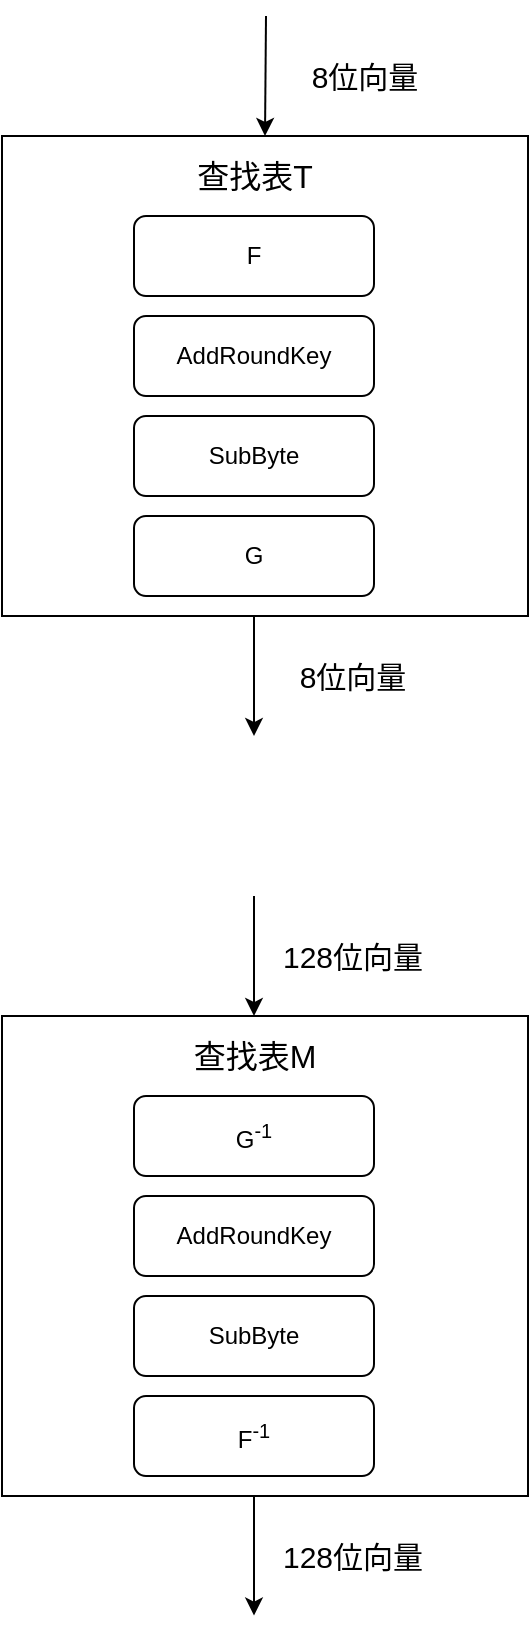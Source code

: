 <mxfile version="10.7.3" type="github"><diagram id="FwjGlOeJB6JE2S8kErnl" name="Page-1"><mxGraphModel dx="1010" dy="620" grid="0" gridSize="10" guides="1" tooltips="1" connect="1" arrows="1" fold="1" page="1" pageScale="1" pageWidth="827" pageHeight="1169" math="0" shadow="0"><root><mxCell id="0"/><mxCell id="1" parent="0"/><mxCell id="KBeKUONjJF3UMGt_Qwcg-1" value="" style="rounded=0;whiteSpace=wrap;html=1;" vertex="1" parent="1"><mxGeometry x="287" y="130" width="263" height="240" as="geometry"/></mxCell><mxCell id="KBeKUONjJF3UMGt_Qwcg-2" value="AddRoundKey" style="rounded=1;whiteSpace=wrap;html=1;" vertex="1" parent="1"><mxGeometry x="353" y="220" width="120" height="40" as="geometry"/></mxCell><mxCell id="KBeKUONjJF3UMGt_Qwcg-4" value="SubByte" style="rounded=1;whiteSpace=wrap;html=1;" vertex="1" parent="1"><mxGeometry x="353" y="270" width="120" height="40" as="geometry"/></mxCell><mxCell id="KBeKUONjJF3UMGt_Qwcg-5" value="&lt;font style=&quot;font-size: 16px&quot;&gt;查找表T&lt;/font&gt;" style="text;html=1;strokeColor=none;fillColor=none;align=center;verticalAlign=middle;whiteSpace=wrap;rounded=0;" vertex="1" parent="1"><mxGeometry x="380" y="140" width="67" height="20" as="geometry"/></mxCell><mxCell id="KBeKUONjJF3UMGt_Qwcg-6" value="F" style="rounded=1;whiteSpace=wrap;html=1;" vertex="1" parent="1"><mxGeometry x="353" y="170" width="120" height="40" as="geometry"/></mxCell><mxCell id="KBeKUONjJF3UMGt_Qwcg-7" value="G" style="rounded=1;whiteSpace=wrap;html=1;" vertex="1" parent="1"><mxGeometry x="353" y="320" width="120" height="40" as="geometry"/></mxCell><mxCell id="KBeKUONjJF3UMGt_Qwcg-9" value="" style="rounded=0;whiteSpace=wrap;html=1;" vertex="1" parent="1"><mxGeometry x="287" y="570" width="263" height="240" as="geometry"/></mxCell><mxCell id="KBeKUONjJF3UMGt_Qwcg-10" value="AddRoundKey" style="rounded=1;whiteSpace=wrap;html=1;" vertex="1" parent="1"><mxGeometry x="353" y="660" width="120" height="40" as="geometry"/></mxCell><mxCell id="KBeKUONjJF3UMGt_Qwcg-11" value="SubByte" style="rounded=1;whiteSpace=wrap;html=1;" vertex="1" parent="1"><mxGeometry x="353" y="710" width="120" height="40" as="geometry"/></mxCell><mxCell id="KBeKUONjJF3UMGt_Qwcg-12" value="&lt;font style=&quot;font-size: 16px&quot;&gt;查找表M&lt;/font&gt;" style="text;html=1;strokeColor=none;fillColor=none;align=center;verticalAlign=middle;whiteSpace=wrap;rounded=0;" vertex="1" parent="1"><mxGeometry x="379.5" y="580" width="67" height="20" as="geometry"/></mxCell><mxCell id="KBeKUONjJF3UMGt_Qwcg-13" value="G&lt;sup&gt;-1&lt;/sup&gt;" style="rounded=1;whiteSpace=wrap;html=1;" vertex="1" parent="1"><mxGeometry x="353" y="610" width="120" height="40" as="geometry"/></mxCell><mxCell id="KBeKUONjJF3UMGt_Qwcg-14" value="F&lt;sup&gt;-1&lt;/sup&gt;" style="rounded=1;whiteSpace=wrap;html=1;" vertex="1" parent="1"><mxGeometry x="353" y="760" width="120" height="40" as="geometry"/></mxCell><mxCell id="KBeKUONjJF3UMGt_Qwcg-15" value="" style="endArrow=classic;html=1;entryX=0.5;entryY=0;entryDx=0;entryDy=0;" edge="1" parent="1" target="KBeKUONjJF3UMGt_Qwcg-1"><mxGeometry width="50" height="50" relative="1" as="geometry"><mxPoint x="419" y="70" as="sourcePoint"/><mxPoint x="430" y="10" as="targetPoint"/></mxGeometry></mxCell><mxCell id="KBeKUONjJF3UMGt_Qwcg-16" value="&lt;font style=&quot;font-size: 15px&quot;&gt;8位向量&lt;/font&gt;" style="text;html=1;strokeColor=none;fillColor=none;align=center;verticalAlign=middle;whiteSpace=wrap;rounded=0;" vertex="1" parent="1"><mxGeometry x="427" y="90" width="83" height="20" as="geometry"/></mxCell><mxCell id="KBeKUONjJF3UMGt_Qwcg-17" value="" style="endArrow=classic;html=1;entryX=0.5;entryY=0;entryDx=0;entryDy=0;" edge="1" parent="1"><mxGeometry width="50" height="50" relative="1" as="geometry"><mxPoint x="413" y="370" as="sourcePoint"/><mxPoint x="413" y="430" as="targetPoint"/></mxGeometry></mxCell><mxCell id="KBeKUONjJF3UMGt_Qwcg-18" value="&lt;font style=&quot;font-size: 15px&quot;&gt;8位向量&lt;/font&gt;" style="text;html=1;strokeColor=none;fillColor=none;align=center;verticalAlign=middle;whiteSpace=wrap;rounded=0;" vertex="1" parent="1"><mxGeometry x="421" y="390" width="83" height="20" as="geometry"/></mxCell><mxCell id="KBeKUONjJF3UMGt_Qwcg-19" value="" style="endArrow=classic;html=1;entryX=0.5;entryY=0;entryDx=0;entryDy=0;" edge="1" parent="1"><mxGeometry width="50" height="50" relative="1" as="geometry"><mxPoint x="413" y="510" as="sourcePoint"/><mxPoint x="413" y="570" as="targetPoint"/></mxGeometry></mxCell><mxCell id="KBeKUONjJF3UMGt_Qwcg-20" value="&lt;font style=&quot;font-size: 15px&quot;&gt;128位向量&lt;/font&gt;" style="text;html=1;strokeColor=none;fillColor=none;align=center;verticalAlign=middle;whiteSpace=wrap;rounded=0;" vertex="1" parent="1"><mxGeometry x="421" y="530" width="83" height="20" as="geometry"/></mxCell><mxCell id="KBeKUONjJF3UMGt_Qwcg-21" value="" style="endArrow=classic;html=1;entryX=0.5;entryY=0;entryDx=0;entryDy=0;" edge="1" parent="1"><mxGeometry width="50" height="50" relative="1" as="geometry"><mxPoint x="413" y="809.8" as="sourcePoint"/><mxPoint x="413" y="869.8" as="targetPoint"/></mxGeometry></mxCell><mxCell id="KBeKUONjJF3UMGt_Qwcg-22" value="&lt;font style=&quot;font-size: 15px&quot;&gt;128位向量&lt;/font&gt;" style="text;html=1;strokeColor=none;fillColor=none;align=center;verticalAlign=middle;whiteSpace=wrap;rounded=0;" vertex="1" parent="1"><mxGeometry x="421" y="829.8" width="83" height="20" as="geometry"/></mxCell></root></mxGraphModel></diagram></mxfile>